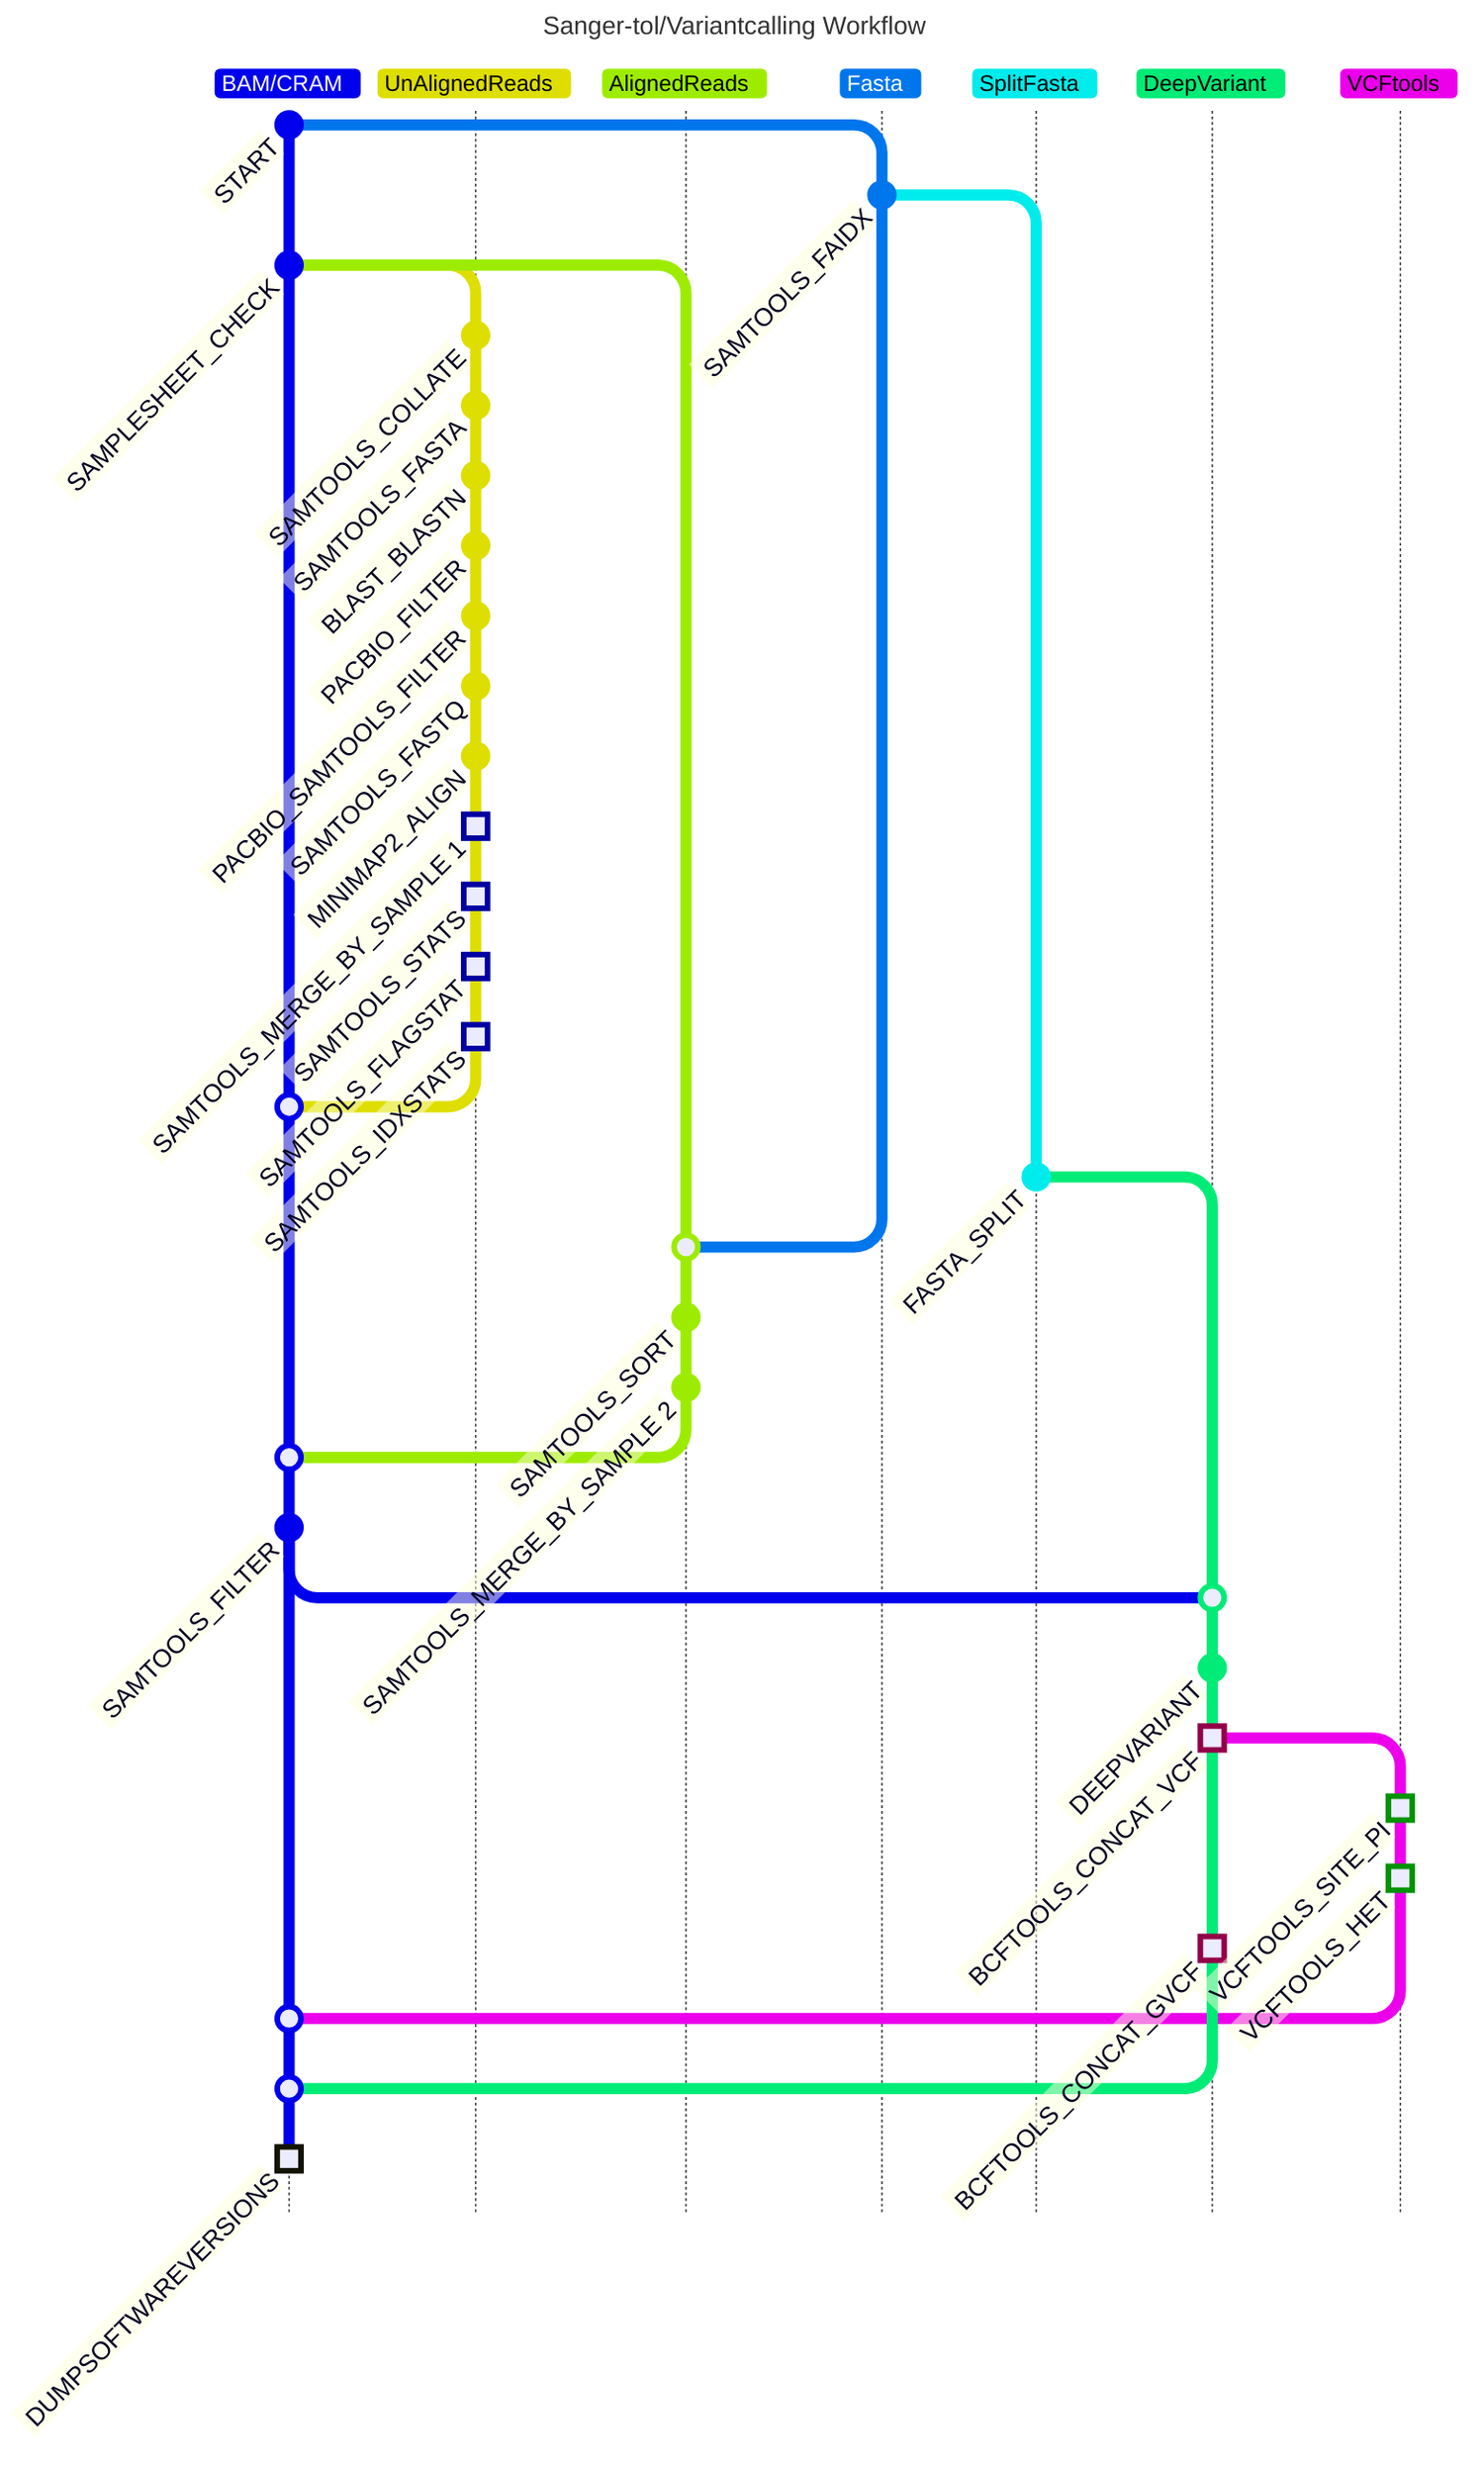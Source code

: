 ---
title: Sanger-tol/Variantcalling Workflow
---

%%{ init: {
'gitGraph': {'mainBranchName': 'BAM/CRAM'
},
'themeVariables': {
'commitLabelFontSize': '18px'
}
}
}%%
gitGraph TB:
commit id: "START"
branch Fasta order: 4
commit id: "SAMTOOLS_FAIDX"
checkout BAM/CRAM
commit id: "SAMPLESHEET_CHECK"
branch AlignedReads order: 3
branch UnAlignedReads order: 2
commit id: "SAMTOOLS_COLLATE"
commit id: "SAMTOOLS_FASTA"
commit id: "BLAST_BLASTN"
commit id: "PACBIO_FILTER"
commit id: "PACBIO_SAMTOOLS_FILTER"
commit id: "SAMTOOLS_FASTQ"
commit id: "MINIMAP2_ALIGN"
commit id: "SAMTOOLS_MERGE_BY_SAMPLE 1" type: HIGHLIGHT
commit id: "SAMTOOLS_STATS" type: HIGHLIGHT
commit id: "SAMTOOLS_FLAGSTAT" type: HIGHLIGHT
commit id: "SAMTOOLS_IDXSTATS" type: HIGHLIGHT
checkout BAM/CRAM
merge UnAlignedReads
checkout Fasta
branch SplitFasta order: 5
commit id: "FASTA_SPLIT"
branch DeepVariant order: 6
checkout AlignedReads
merge Fasta
commit id: "SAMTOOLS_SORT"
commit id: "SAMTOOLS_MERGE_BY_SAMPLE 2"
checkout BAM/CRAM
merge AlignedReads
commit id: "SAMTOOLS_FILTER"
checkout DeepVariant
merge BAM/CRAM
commit id: "DEEPVARIANT"
commit id: "BCFTOOLS_CONCAT_VCF" type: HIGHLIGHT
branch "VCFtools" order: 7
commit id: "VCFTOOLS_SITE_PI" type: HIGHLIGHT
commit id: "VCFTOOLS_HET" type: HIGHLIGHT
checkout DeepVariant
commit id: "BCFTOOLS_CONCAT_GVCF" type: HIGHLIGHT
checkout BAM/CRAM
merge VCFtools
merge DeepVariant
commit id: "DUMPSOFTWAREVERSIONS" type: HIGHLIGHT